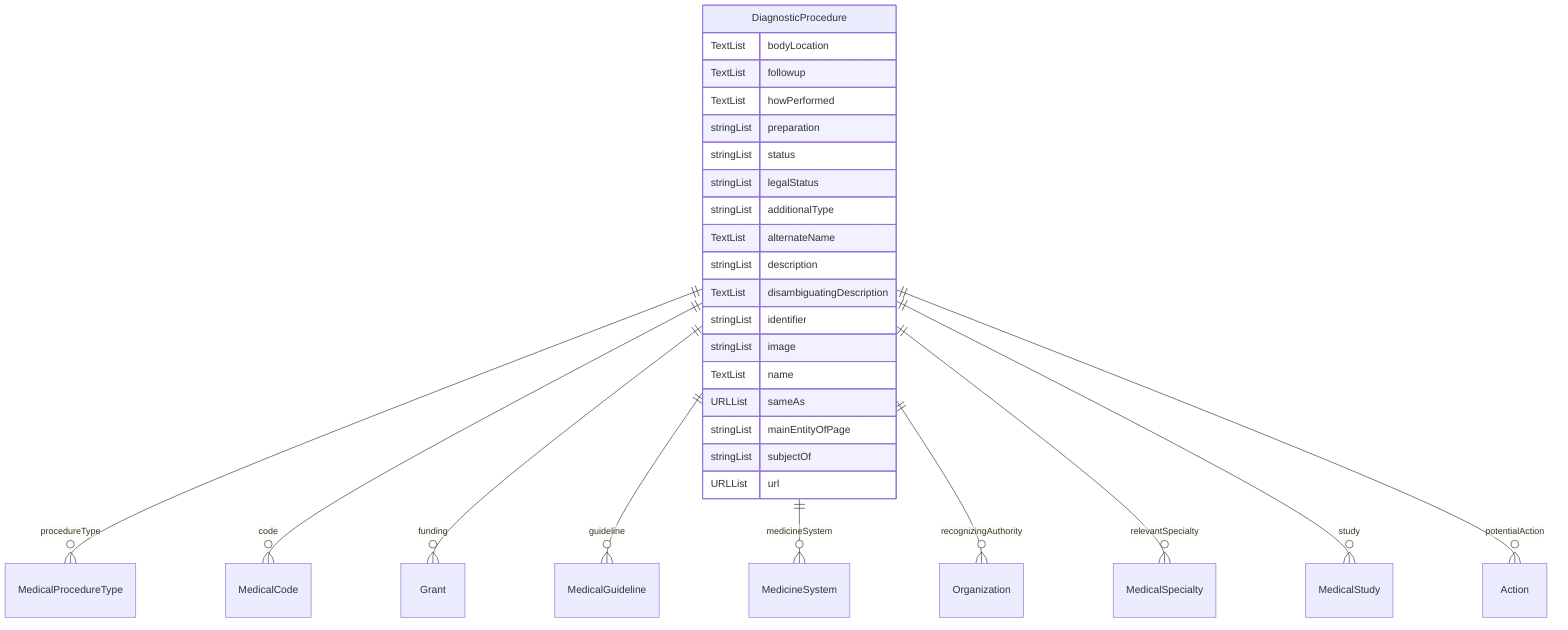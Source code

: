 erDiagram
DiagnosticProcedure {
    TextList bodyLocation  
    TextList followup  
    TextList howPerformed  
    stringList preparation  
    stringList status  
    stringList legalStatus  
    stringList additionalType  
    TextList alternateName  
    stringList description  
    TextList disambiguatingDescription  
    stringList identifier  
    stringList image  
    TextList name  
    URLList sameAs  
    stringList mainEntityOfPage  
    stringList subjectOf  
    URLList url  
}

DiagnosticProcedure ||--}o MedicalProcedureType : "procedureType"
DiagnosticProcedure ||--}o MedicalCode : "code"
DiagnosticProcedure ||--}o Grant : "funding"
DiagnosticProcedure ||--}o MedicalGuideline : "guideline"
DiagnosticProcedure ||--}o MedicineSystem : "medicineSystem"
DiagnosticProcedure ||--}o Organization : "recognizingAuthority"
DiagnosticProcedure ||--}o MedicalSpecialty : "relevantSpecialty"
DiagnosticProcedure ||--}o MedicalStudy : "study"
DiagnosticProcedure ||--}o Action : "potentialAction"
